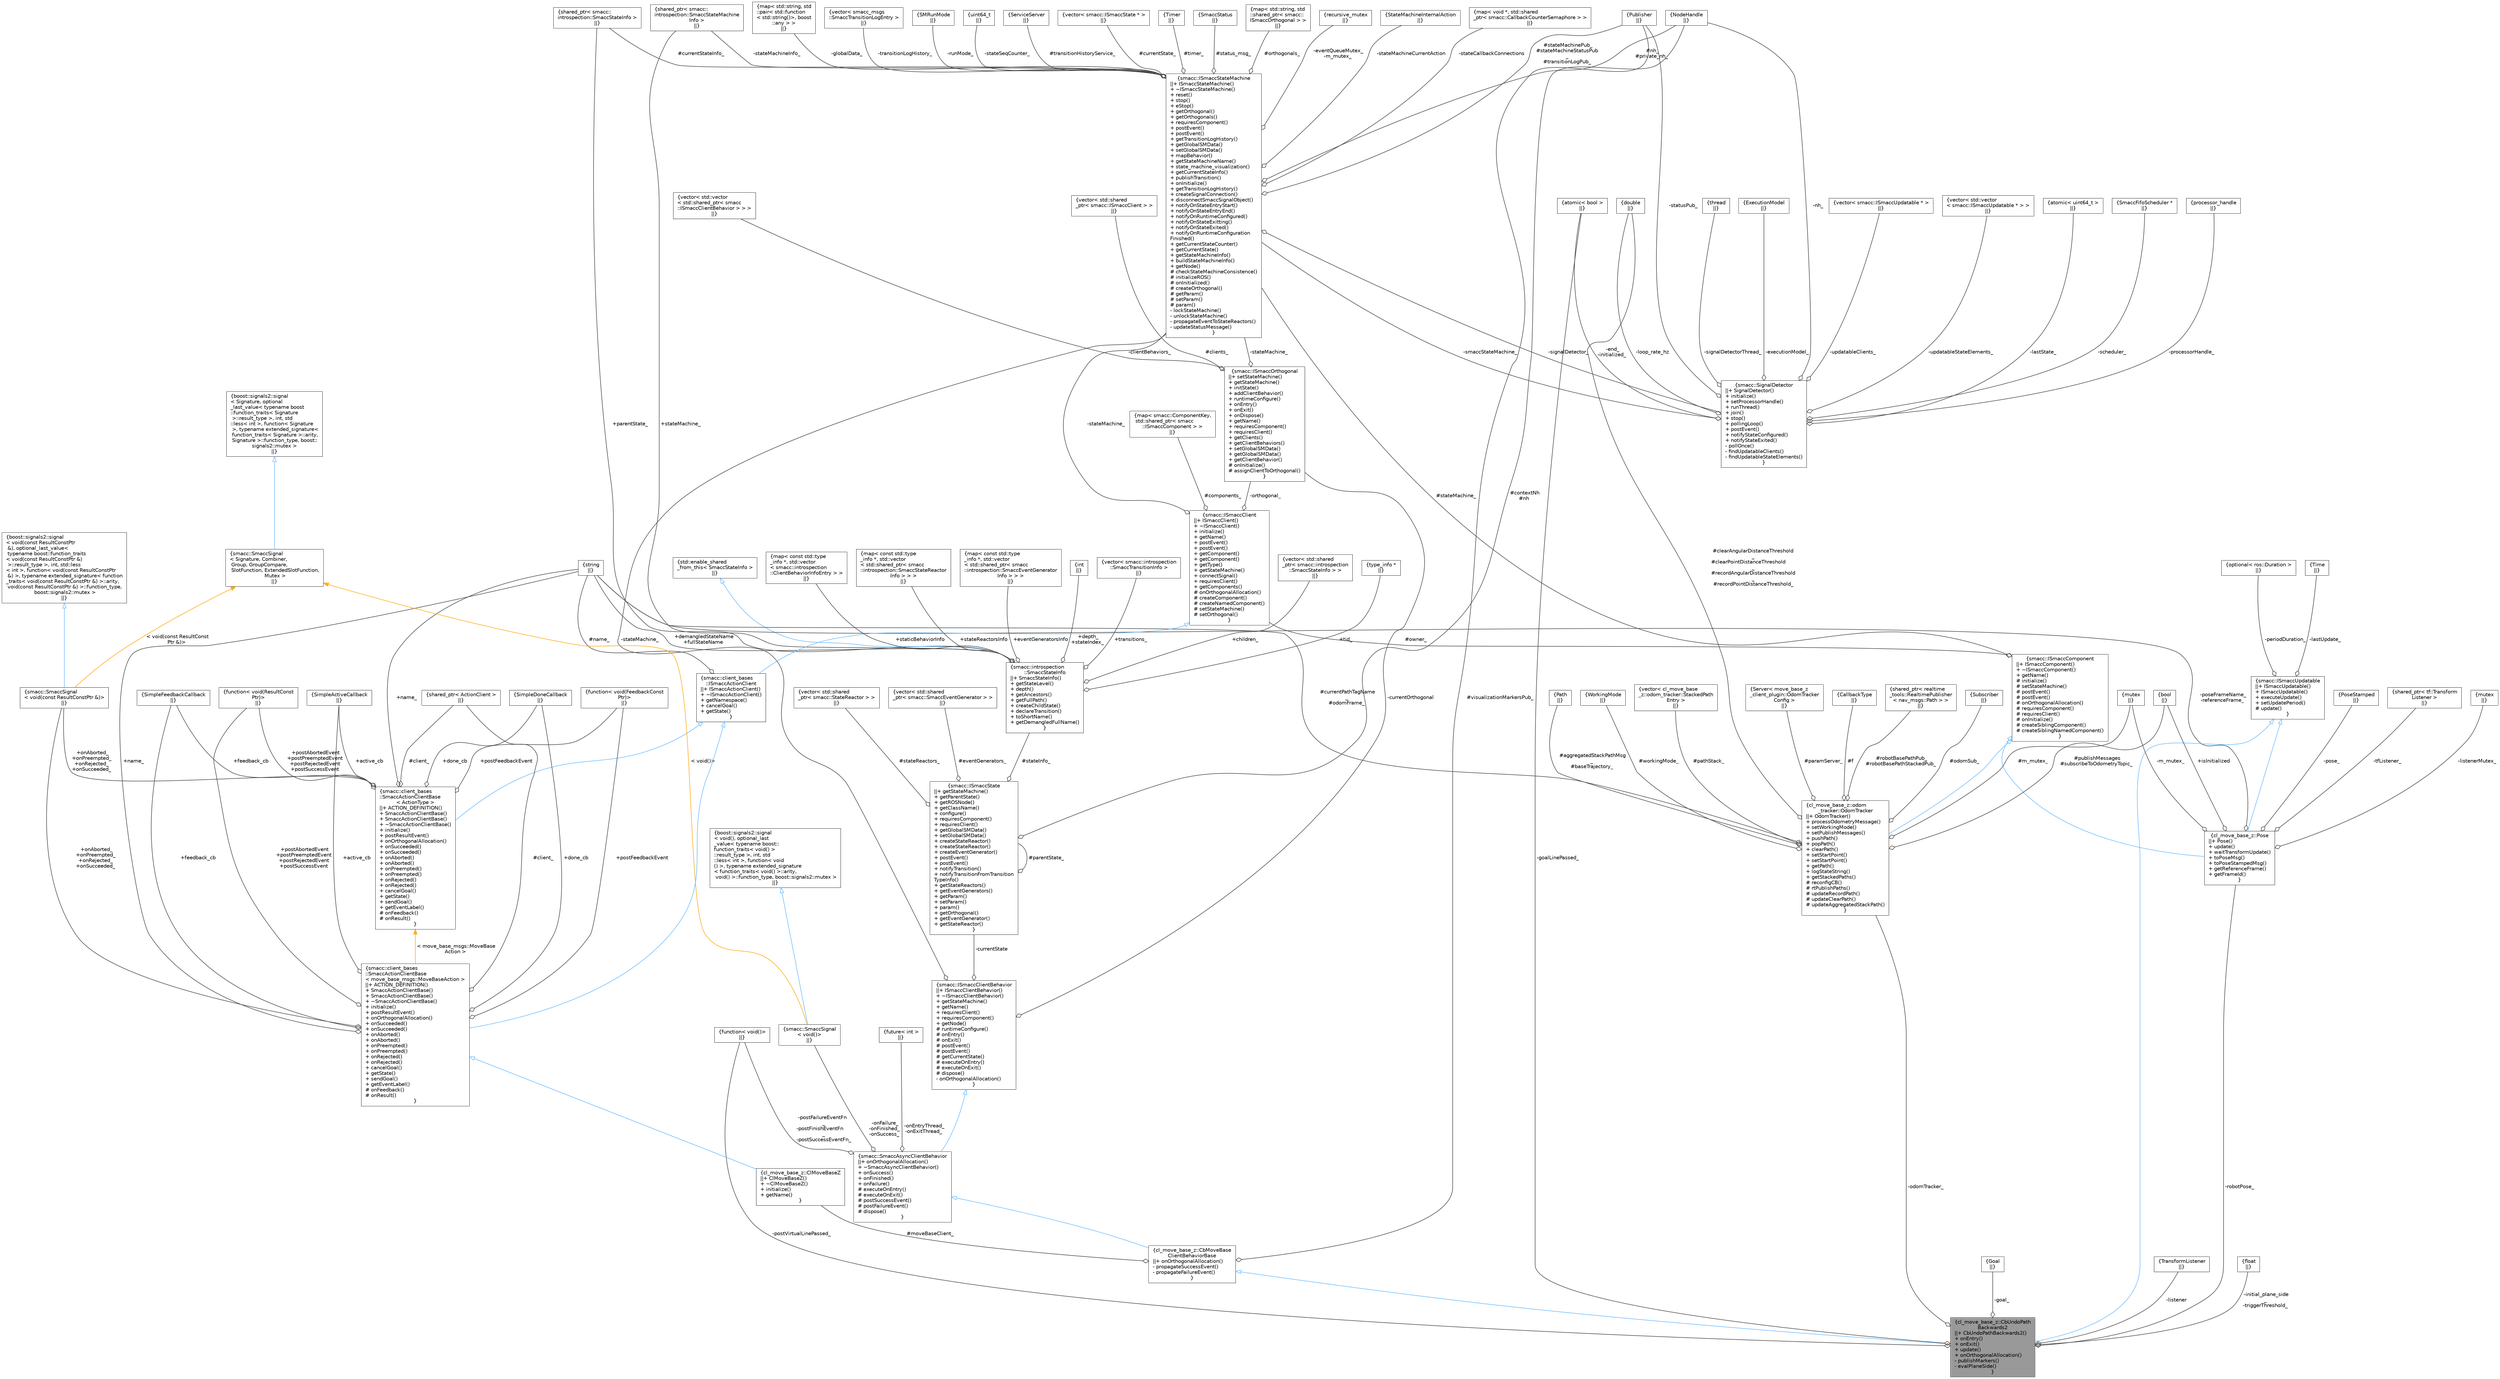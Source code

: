 digraph "cl_move_base_z::CbUndoPathBackwards2"
{
 // LATEX_PDF_SIZE
  bgcolor="transparent";
  edge [fontname=Helvetica,fontsize=10,labelfontname=Helvetica,labelfontsize=10];
  node [fontname=Helvetica,fontsize=10,shape=box,height=0.2,width=0.4];
  Node1 [label="{cl_move_base_z::CbUndoPath\lBackwards2\n||+ CbUndoPathBackwards2()\l+ onEntry()\l+ onExit()\l+ update()\l+ onOrthogonalAllocation()\l- publishMarkers()\l- evalPlaneSide()\l}",height=0.2,width=0.4,color="gray40", fillcolor="grey60", style="filled", fontcolor="black",tooltip=" "];
  Node2 -> Node1 [dir="back",color="steelblue1",style="solid",arrowtail="onormal"];
  Node2 [label="{cl_move_base_z::CbMoveBase\lClientBehaviorBase\n||+ onOrthogonalAllocation()\l- propagateSuccessEvent()\l- propagateFailureEvent()\l}",height=0.2,width=0.4,color="gray40", fillcolor="white", style="filled",URL="$classcl__move__base__z_1_1CbMoveBaseClientBehaviorBase.html",tooltip=" "];
  Node3 -> Node2 [dir="back",color="steelblue1",style="solid",arrowtail="onormal"];
  Node3 [label="{smacc::SmaccAsyncClientBehavior\n||+ onOrthogonalAllocation()\l+ ~SmaccAsyncClientBehavior()\l+ onSuccess()\l+ onFinished()\l+ onFailure()\l# executeOnEntry()\l# executeOnExit()\l# postSuccessEvent()\l# postFailureEvent()\l# dispose()\l}",height=0.2,width=0.4,color="gray40", fillcolor="white", style="filled",URL="$classsmacc_1_1SmaccAsyncClientBehavior.html",tooltip=" "];
  Node4 -> Node3 [dir="back",color="steelblue1",style="solid",arrowtail="onormal"];
  Node4 [label="{smacc::ISmaccClientBehavior\n||+ ISmaccClientBehavior()\l+ ~ISmaccClientBehavior()\l+ getStateMachine()\l+ getName()\l+ requiresClient()\l+ requiresComponent()\l+ getNode()\l# runtimeConfigure()\l# onEntry()\l# onExit()\l# postEvent()\l# postEvent()\l# getCurrentState()\l# executeOnEntry()\l# executeOnExit()\l# dispose()\l- onOrthogonalAllocation()\l}",height=0.2,width=0.4,color="gray40", fillcolor="white", style="filled",URL="$classsmacc_1_1ISmaccClientBehavior.html",tooltip=" "];
  Node5 -> Node4 [color="grey25",style="solid",label=" -stateMachine_" ,arrowhead="odiamond"];
  Node5 [label="{smacc::ISmaccStateMachine\n||+ ISmaccStateMachine()\l+ ~ISmaccStateMachine()\l+ reset()\l+ stop()\l+ eStop()\l+ getOrthogonal()\l+ getOrthogonals()\l+ requiresComponent()\l+ postEvent()\l+ postEvent()\l+ getTransitionLogHistory()\l+ getGlobalSMData()\l+ setGlobalSMData()\l+ mapBehavior()\l+ getStateMachineName()\l+ state_machine_visualization()\l+ getCurrentStateInfo()\l+ publishTransition()\l+ onInitialize()\l+ getTransitionLogHistory()\l+ createSignalConnection()\l+ disconnectSmaccSignalObject()\l+ notifyOnStateEntryStart()\l+ notifyOnStateEntryEnd()\l+ notifyOnRuntimeConfigured()\l+ notifyOnStateExitting()\l+ notifyOnStateExited()\l+ notifyOnRuntimeConfiguration\lFinished()\l+ getCurrentStateCounter()\l+ getCurrentState()\l+ getStateMachineInfo()\l+ buildStateMachineInfo()\l+ getNode()\l# checkStateMachineConsistence()\l# initializeROS()\l# onInitialized()\l# createOrthogonal()\l# getParam()\l# setParam()\l# param()\l- lockStateMachine()\l- unlockStateMachine()\l- propagateEventToStateReactors()\l- updateStatusMessage()\l}",height=0.2,width=0.4,color="gray40", fillcolor="white", style="filled",URL="$classsmacc_1_1ISmaccStateMachine.html",tooltip=" "];
  Node6 -> Node5 [color="grey25",style="solid",label=" #nh_\n#private_nh_" ,arrowhead="odiamond"];
  Node6 [label="{NodeHandle\n||}",height=0.2,width=0.4,color="gray40", fillcolor="white", style="filled",tooltip=" "];
  Node7 -> Node5 [color="grey25",style="solid",label=" #timer_" ,arrowhead="odiamond"];
  Node7 [label="{Timer\n||}",height=0.2,width=0.4,color="gray40", fillcolor="white", style="filled",tooltip=" "];
  Node8 -> Node5 [color="grey25",style="solid",label=" #stateMachinePub_\n#stateMachineStatusPub\l_\n#transitionLogPub_" ,arrowhead="odiamond"];
  Node8 [label="{Publisher\n||}",height=0.2,width=0.4,color="gray40", fillcolor="white", style="filled",tooltip=" "];
  Node9 -> Node5 [color="grey25",style="solid",label=" #transitionHistoryService_" ,arrowhead="odiamond"];
  Node9 [label="{ServiceServer\n||}",height=0.2,width=0.4,color="gray40", fillcolor="white", style="filled",tooltip=" "];
  Node10 -> Node5 [color="grey25",style="solid",label=" #currentState_" ,arrowhead="odiamond"];
  Node10 [label="{vector\< smacc::ISmaccState * \>\n||}",height=0.2,width=0.4,color="gray40", fillcolor="white", style="filled",tooltip=" "];
  Node11 -> Node5 [color="grey25",style="solid",label=" #currentStateInfo_" ,arrowhead="odiamond"];
  Node11 [label="{shared_ptr\< smacc::\lintrospection::SmaccStateInfo \>\n||}",height=0.2,width=0.4,color="gray40", fillcolor="white", style="filled",tooltip=" "];
  Node12 -> Node5 [color="grey25",style="solid",label=" #status_msg_" ,arrowhead="odiamond"];
  Node12 [label="{SmaccStatus\n||}",height=0.2,width=0.4,color="gray40", fillcolor="white", style="filled",tooltip=" "];
  Node13 -> Node5 [color="grey25",style="solid",label=" #orthogonals_" ,arrowhead="odiamond"];
  Node13 [label="{map\< std::string, std\l::shared_ptr\< smacc::\lISmaccOrthogonal \> \>\n||}",height=0.2,width=0.4,color="gray40", fillcolor="white", style="filled",tooltip=" "];
  Node14 -> Node5 [color="grey25",style="solid",label=" -eventQueueMutex_\n-m_mutex_" ,arrowhead="odiamond"];
  Node14 [label="{recursive_mutex\n||}",height=0.2,width=0.4,color="gray40", fillcolor="white", style="filled",tooltip=" "];
  Node15 -> Node5 [color="grey25",style="solid",label=" -stateMachineCurrentAction" ,arrowhead="odiamond"];
  Node15 [label="{StateMachineInternalAction\n||}",height=0.2,width=0.4,color="gray40", fillcolor="white", style="filled",tooltip=" "];
  Node16 -> Node5 [color="grey25",style="solid",label=" -stateCallbackConnections" ,arrowhead="odiamond"];
  Node16 [label="{map\< void *, std::shared\l_ptr\< smacc::CallbackCounterSemaphore \> \>\n||}",height=0.2,width=0.4,color="gray40", fillcolor="white", style="filled",tooltip=" "];
  Node17 -> Node5 [color="grey25",style="solid",label=" -globalData_" ,arrowhead="odiamond"];
  Node17 [label="{map\< std::string, std\l::pair\< std::function\l\< std::string()\>, boost\l::any \> \>\n||}",height=0.2,width=0.4,color="gray40", fillcolor="white", style="filled",tooltip=" "];
  Node18 -> Node5 [color="grey25",style="solid",label=" -transitionLogHistory_" ,arrowhead="odiamond"];
  Node18 [label="{vector\< smacc_msgs\l::SmaccTransitionLogEntry \>\n||}",height=0.2,width=0.4,color="gray40", fillcolor="white", style="filled",tooltip=" "];
  Node19 -> Node5 [color="grey25",style="solid",label=" -runMode_" ,arrowhead="odiamond"];
  Node19 [label="{SMRunMode\n||}",height=0.2,width=0.4,color="gray40", fillcolor="white", style="filled",tooltip=" "];
  Node20 -> Node5 [color="grey25",style="solid",label=" -signalDetector_" ,arrowhead="odiamond"];
  Node20 [label="{smacc::SignalDetector\n||+ SignalDetector()\l+ initialize()\l+ setProcessorHandle()\l+ runThread()\l+ join()\l+ stop()\l+ pollingLoop()\l+ postEvent()\l+ notifyStateConfigured()\l+ notifyStateExited()\l- pollOnce()\l- findUpdatableClients()\l- findUpdatableStateElements()\l}",height=0.2,width=0.4,color="gray40", fillcolor="white", style="filled",URL="$classsmacc_1_1SignalDetector.html",tooltip=" "];
  Node5 -> Node20 [color="grey25",style="solid",label=" -smaccStateMachine_" ,arrowhead="odiamond"];
  Node21 -> Node20 [color="grey25",style="solid",label=" -updatableClients_" ,arrowhead="odiamond"];
  Node21 [label="{vector\< smacc::ISmaccUpdatable * \>\n||}",height=0.2,width=0.4,color="gray40", fillcolor="white", style="filled",tooltip=" "];
  Node22 -> Node20 [color="grey25",style="solid",label=" -updatableStateElements_" ,arrowhead="odiamond"];
  Node22 [label="{vector\< std::vector\l\< smacc::ISmaccUpdatable * \> \>\n||}",height=0.2,width=0.4,color="gray40", fillcolor="white", style="filled",tooltip=" "];
  Node23 -> Node20 [color="grey25",style="solid",label=" -lastState_" ,arrowhead="odiamond"];
  Node23 [label="{atomic\< uint64_t \>\n||}",height=0.2,width=0.4,color="gray40", fillcolor="white", style="filled",tooltip=" "];
  Node24 -> Node20 [color="grey25",style="solid",label=" -loop_rate_hz" ,arrowhead="odiamond"];
  Node24 [label="{double\n||}",height=0.2,width=0.4,color="gray40", fillcolor="white", style="filled",tooltip=" "];
  Node25 -> Node20 [color="grey25",style="solid",label=" -end_\n-initialized_" ,arrowhead="odiamond"];
  Node25 [label="{atomic\< bool \>\n||}",height=0.2,width=0.4,color="gray40", fillcolor="white", style="filled",tooltip=" "];
  Node6 -> Node20 [color="grey25",style="solid",label=" -nh_" ,arrowhead="odiamond"];
  Node8 -> Node20 [color="grey25",style="solid",label=" -statusPub_" ,arrowhead="odiamond"];
  Node26 -> Node20 [color="grey25",style="solid",label=" -scheduler_" ,arrowhead="odiamond"];
  Node26 [label="{SmaccFifoScheduler *\n||}",height=0.2,width=0.4,color="gray40", fillcolor="white", style="filled",tooltip=" "];
  Node27 -> Node20 [color="grey25",style="solid",label=" -processorHandle_" ,arrowhead="odiamond"];
  Node27 [label="{processor_handle\n||}",height=0.2,width=0.4,color="gray40", fillcolor="white", style="filled",tooltip=" "];
  Node28 -> Node20 [color="grey25",style="solid",label=" -signalDetectorThread_" ,arrowhead="odiamond"];
  Node28 [label="{thread\n||}",height=0.2,width=0.4,color="gray40", fillcolor="white", style="filled",tooltip=" "];
  Node29 -> Node20 [color="grey25",style="solid",label=" -executionModel_" ,arrowhead="odiamond"];
  Node29 [label="{ExecutionModel\n||}",height=0.2,width=0.4,color="gray40", fillcolor="white", style="filled",tooltip=" "];
  Node30 -> Node5 [color="grey25",style="solid",label=" -stateSeqCounter_" ,arrowhead="odiamond"];
  Node30 [label="{uint64_t\n||}",height=0.2,width=0.4,color="gray40", fillcolor="white", style="filled",tooltip=" "];
  Node31 -> Node5 [color="grey25",style="solid",label=" -stateMachineInfo_" ,arrowhead="odiamond"];
  Node31 [label="{shared_ptr\< smacc::\lintrospection::SmaccStateMachine\lInfo \>\n||}",height=0.2,width=0.4,color="gray40", fillcolor="white", style="filled",tooltip=" "];
  Node32 -> Node4 [color="grey25",style="solid",label=" -currentState" ,arrowhead="odiamond"];
  Node32 [label="{smacc::ISmaccState\n||+ getStateMachine()\l+ getParentState()\l+ getROSNode()\l+ getClassName()\l+ configure()\l+ requiresComponent()\l+ requiresClient()\l+ getGlobalSMData()\l+ setGlobalSMData()\l+ createStateReactor()\l+ createStateReactor()\l+ createEventGenerator()\l+ postEvent()\l+ postEvent()\l+ notifyTransition()\l+ notifyTransitionFromTransition\lTypeInfo()\l+ getStateReactors()\l+ getEventGenerators()\l+ getParam()\l+ setParam()\l+ param()\l+ getOrthogonal()\l+ getEventGenerator()\l+ getStateReactor()\l}",height=0.2,width=0.4,color="gray40", fillcolor="white", style="filled",URL="$classsmacc_1_1ISmaccState.html",tooltip=" "];
  Node33 -> Node32 [color="grey25",style="solid",label=" #stateReactors_" ,arrowhead="odiamond"];
  Node33 [label="{vector\< std::shared\l_ptr\< smacc::StateReactor \> \>\n||}",height=0.2,width=0.4,color="gray40", fillcolor="white", style="filled",tooltip=" "];
  Node34 -> Node32 [color="grey25",style="solid",label=" #eventGenerators_" ,arrowhead="odiamond"];
  Node34 [label="{vector\< std::shared\l_ptr\< smacc::SmaccEventGenerator \> \>\n||}",height=0.2,width=0.4,color="gray40", fillcolor="white", style="filled",tooltip=" "];
  Node6 -> Node32 [color="grey25",style="solid",label=" #contextNh\n#nh" ,arrowhead="odiamond"];
  Node32 -> Node32 [color="grey25",style="solid",label=" #parentState_" ,arrowhead="odiamond"];
  Node35 -> Node32 [color="grey25",style="solid",label=" #stateInfo_" ,arrowhead="odiamond"];
  Node35 [label="{smacc::introspection\l::SmaccStateInfo\n||+ SmaccStateInfo()\l+ getStateLevel()\l+ depth()\l+ getAncestors()\l+ getFullPath()\l+ createChildState()\l+ declareTransition()\l+ toShortName()\l+ getDemangledFullName()\l}",height=0.2,width=0.4,color="gray40", fillcolor="white", style="filled",URL="$classsmacc_1_1introspection_1_1SmaccStateInfo.html",tooltip=" "];
  Node36 -> Node35 [dir="back",color="steelblue1",style="solid",arrowtail="onormal"];
  Node36 [label="{std::enable_shared\l_from_this\< SmaccStateInfo \>\n||}",height=0.2,width=0.4,color="gray40", fillcolor="white", style="filled",tooltip=" "];
  Node37 -> Node35 [color="grey25",style="solid",label=" +staticBehaviorInfo" ,arrowhead="odiamond"];
  Node37 [label="{map\< const std::type\l_info *, std::vector\l\< smacc::introspection\l::ClientBehaviorInfoEntry \> \>\n||}",height=0.2,width=0.4,color="gray40", fillcolor="white", style="filled",tooltip=" "];
  Node38 -> Node35 [color="grey25",style="solid",label=" +stateReactorsInfo" ,arrowhead="odiamond"];
  Node38 [label="{map\< const std::type\l_info *, std::vector\l\< std::shared_ptr\< smacc\l::introspection::SmaccStateReactor\lInfo \> \> \>\n||}",height=0.2,width=0.4,color="gray40", fillcolor="white", style="filled",tooltip=" "];
  Node39 -> Node35 [color="grey25",style="solid",label=" +eventGeneratorsInfo" ,arrowhead="odiamond"];
  Node39 [label="{map\< const std::type\l_info *, std::vector\l\< std::shared_ptr\< smacc\l::introspection::SmaccEventGenerator\lInfo \> \> \>\n||}",height=0.2,width=0.4,color="gray40", fillcolor="white", style="filled",tooltip=" "];
  Node40 -> Node35 [color="grey25",style="solid",label=" +depth_\n+stateIndex_" ,arrowhead="odiamond"];
  Node40 [label="{int\n||}",height=0.2,width=0.4,color="gray40", fillcolor="white", style="filled",tooltip=" "];
  Node41 -> Node35 [color="grey25",style="solid",label=" +demangledStateName\n+fullStateName" ,arrowhead="odiamond"];
  Node41 [label="{string\n||}",height=0.2,width=0.4,color="gray40", fillcolor="white", style="filled",tooltip=" "];
  Node31 -> Node35 [color="grey25",style="solid",label=" +stateMachine_" ,arrowhead="odiamond"];
  Node11 -> Node35 [color="grey25",style="solid",label=" +parentState_" ,arrowhead="odiamond"];
  Node42 -> Node35 [color="grey25",style="solid",label=" +transitions_" ,arrowhead="odiamond"];
  Node42 [label="{vector\< smacc::introspection\l::SmaccTransitionInfo \>\n||}",height=0.2,width=0.4,color="gray40", fillcolor="white", style="filled",tooltip=" "];
  Node43 -> Node35 [color="grey25",style="solid",label=" +children_" ,arrowhead="odiamond"];
  Node43 [label="{vector\< std::shared\l_ptr\< smacc::introspection\l::SmaccStateInfo \> \>\n||}",height=0.2,width=0.4,color="gray40", fillcolor="white", style="filled",tooltip=" "];
  Node44 -> Node35 [color="grey25",style="solid",label=" +tid_" ,arrowhead="odiamond"];
  Node44 [label="{type_info *\n||}",height=0.2,width=0.4,color="gray40", fillcolor="white", style="filled",tooltip=" "];
  Node45 -> Node4 [color="grey25",style="solid",label=" -currentOrthogonal" ,arrowhead="odiamond"];
  Node45 [label="{smacc::ISmaccOrthogonal\n||+ setStateMachine()\l+ getStateMachine()\l+ initState()\l+ addClientBehavior()\l+ runtimeConfigure()\l+ onEntry()\l+ onExit()\l+ onDispose()\l+ getName()\l+ requiresComponent()\l+ requiresClient()\l+ getClients()\l+ getClientBehaviors()\l+ setGlobalSMData()\l+ getGlobalSMData()\l+ getClientBehavior()\l# onInitialize()\l# assignClientToOrthogonal()\l}",height=0.2,width=0.4,color="gray40", fillcolor="white", style="filled",URL="$classsmacc_1_1ISmaccOrthogonal.html",tooltip=" "];
  Node46 -> Node45 [color="grey25",style="solid",label=" #clients_" ,arrowhead="odiamond"];
  Node46 [label="{vector\< std::shared\l_ptr\< smacc::ISmaccClient \> \>\n||}",height=0.2,width=0.4,color="gray40", fillcolor="white", style="filled",tooltip=" "];
  Node5 -> Node45 [color="grey25",style="solid",label=" -stateMachine_" ,arrowhead="odiamond"];
  Node47 -> Node45 [color="grey25",style="solid",label=" -clientBehaviors_" ,arrowhead="odiamond"];
  Node47 [label="{vector\< std::vector\l\< std::shared_ptr\< smacc\l::ISmaccClientBehavior \> \> \>\n||}",height=0.2,width=0.4,color="gray40", fillcolor="white", style="filled",tooltip=" "];
  Node48 -> Node3 [color="grey25",style="solid",label=" -onEntryThread_\n-onExitThread_" ,arrowhead="odiamond"];
  Node48 [label="{future\< int \>\n||}",height=0.2,width=0.4,color="gray40", fillcolor="white", style="filled",tooltip=" "];
  Node49 -> Node3 [color="grey25",style="solid",label=" -postFailureEventFn\l_\n-postFinishEventFn\l_\n-postSuccessEventFn_" ,arrowhead="odiamond"];
  Node49 [label="{function\< void()\>\n||}",height=0.2,width=0.4,color="gray40", fillcolor="white", style="filled",tooltip=" "];
  Node50 -> Node3 [color="grey25",style="solid",label=" -onFailure_\n-onFinished_\n-onSuccess_" ,arrowhead="odiamond"];
  Node50 [label="{smacc::SmaccSignal\l\< void()\>\n||}",height=0.2,width=0.4,color="gray40", fillcolor="white", style="filled",URL="$classsmacc_1_1SmaccSignal.html",tooltip=" "];
  Node51 -> Node50 [dir="back",color="steelblue1",style="solid",arrowtail="onormal"];
  Node51 [label="{boost::signals2::signal\l\< void(), optional_last\l_value\< typename boost::\lfunction_traits\< void() \>\l::result_type \>, int, std\l::less\< int \>, function\< void\l() \>, typename extended_signature\l\< function_traits\< void() \>::arity,\l void() \>::function_type, boost::signals2::mutex \>\n||}",height=0.2,width=0.4,color="gray40", fillcolor="white", style="filled",tooltip=" "];
  Node52 -> Node50 [dir="back",color="orange",style="solid",label=" \< void()\>" ];
  Node52 [label="{smacc::SmaccSignal\l\< Signature, Combiner,\l Group, GroupCompare,\l SlotFunction, ExtendedSlotFunction,\l Mutex \>\n||}",height=0.2,width=0.4,color="gray40", fillcolor="white", style="filled",URL="$classsmacc_1_1SmaccSignal.html",tooltip=" "];
  Node53 -> Node52 [dir="back",color="steelblue1",style="solid",arrowtail="onormal"];
  Node53 [label="{boost::signals2::signal\l\< Signature, optional\l_last_value\< typename boost\l::function_traits\< Signature\l \>::result_type \>, int, std\l::less\< int \>, function\< Signature\l \>, typename extended_signature\<\l function_traits\< Signature \>::arity,\l Signature \>::function_type, boost::\lsignals2::mutex \>\n||}",height=0.2,width=0.4,color="gray40", fillcolor="white", style="filled",tooltip=" "];
  Node54 -> Node2 [color="grey25",style="solid",label=" #moveBaseClient_" ,arrowhead="odiamond"];
  Node54 [label="{cl_move_base_z::ClMoveBaseZ\n||+ ClMoveBaseZ()\l+ ~ClMoveBaseZ()\l+ initialize()\l+ getName()\l}",height=0.2,width=0.4,color="gray40", fillcolor="white", style="filled",URL="$classcl__move__base__z_1_1ClMoveBaseZ.html",tooltip=" "];
  Node55 -> Node54 [dir="back",color="steelblue1",style="solid",arrowtail="onormal"];
  Node55 [label="{smacc::client_bases\l::SmaccActionClientBase\l\< move_base_msgs::MoveBaseAction \>\n||+ ACTION_DEFINITION()\l+ SmaccActionClientBase()\l+ SmaccActionClientBase()\l+ ~SmaccActionClientBase()\l+ initialize()\l+ postResultEvent()\l+ onOrthogonalAllocation()\l+ onSucceeded()\l+ onSucceeded()\l+ onAborted()\l+ onAborted()\l+ onPreempted()\l+ onPreempted()\l+ onRejected()\l+ onRejected()\l+ cancelGoal()\l+ getState()\l+ sendGoal()\l+ getEventLabel()\l# onFeedback()\l# onResult()\l}",height=0.2,width=0.4,color="gray40", fillcolor="white", style="filled",URL="$classsmacc_1_1client__bases_1_1SmaccActionClientBase.html",tooltip=" "];
  Node56 -> Node55 [dir="back",color="steelblue1",style="solid",arrowtail="onormal"];
  Node56 [label="{smacc::client_bases\l::ISmaccActionClient\n||+ ISmaccActionClient()\l+ ~ISmaccActionClient()\l+ getNamespace()\l+ cancelGoal()\l+ getState()\l}",height=0.2,width=0.4,color="gray40", fillcolor="white", style="filled",URL="$classsmacc_1_1client__bases_1_1ISmaccActionClient.html",tooltip=" "];
  Node57 -> Node56 [dir="back",color="steelblue1",style="solid",arrowtail="onormal"];
  Node57 [label="{smacc::ISmaccClient\n||+ ISmaccClient()\l+ ~ISmaccClient()\l+ initialize()\l+ getName()\l+ postEvent()\l+ postEvent()\l+ getComponent()\l+ getComponent()\l+ getType()\l+ getStateMachine()\l+ connectSignal()\l+ requiresClient()\l+ getComponents()\l# onOrthogonalAllocation()\l# createComponent()\l# createNamedComponent()\l# setStateMachine()\l# setOrthogonal()\l}",height=0.2,width=0.4,color="gray40", fillcolor="white", style="filled",URL="$classsmacc_1_1ISmaccClient.html",tooltip=" "];
  Node58 -> Node57 [color="grey25",style="solid",label=" #components_" ,arrowhead="odiamond"];
  Node58 [label="{map\< smacc::ComponentKey,\l std::shared_ptr\< smacc\l::ISmaccComponent \> \>\n||}",height=0.2,width=0.4,color="gray40", fillcolor="white", style="filled",tooltip=" "];
  Node5 -> Node57 [color="grey25",style="solid",label=" -stateMachine_" ,arrowhead="odiamond"];
  Node45 -> Node57 [color="grey25",style="solid",label=" -orthogonal_" ,arrowhead="odiamond"];
  Node41 -> Node56 [color="grey25",style="solid",label=" #name_" ,arrowhead="odiamond"];
  Node41 -> Node55 [color="grey25",style="solid",label=" +name_" ,arrowhead="odiamond"];
  Node59 -> Node55 [color="grey25",style="solid",label=" +onAborted_\n+onPreempted_\n+onRejected_\n+onSucceeded_" ,arrowhead="odiamond"];
  Node59 [label="{smacc::SmaccSignal\l\< void(const ResultConstPtr &)\>\n||}",height=0.2,width=0.4,color="gray40", fillcolor="white", style="filled",URL="$classsmacc_1_1SmaccSignal.html",tooltip=" "];
  Node60 -> Node59 [dir="back",color="steelblue1",style="solid",arrowtail="onormal"];
  Node60 [label="{boost::signals2::signal\l\< void(const ResultConstPtr\l &), optional_last_value\<\l typename boost::function_traits\l\< void(const ResultConstPtr &)\l \>::result_type \>, int, std::less\l\< int \>, function\< void(const ResultConstPtr\l &) \>, typename extended_signature\< function\l_traits\< void(const ResultConstPtr &) \>::arity,\l void(const ResultConstPtr &) \>::function_type,\l boost::signals2::mutex \>\n||}",height=0.2,width=0.4,color="gray40", fillcolor="white", style="filled",tooltip=" "];
  Node52 -> Node59 [dir="back",color="orange",style="solid",label=" \< void(const ResultConst\lPtr &)\>" ];
  Node61 -> Node55 [color="grey25",style="solid",label=" +postAbortedEvent\n+postPreemptedEvent\n+postRejectedEvent\n+postSuccessEvent" ,arrowhead="odiamond"];
  Node61 [label="{function\< void(ResultConst\lPtr)\>\n||}",height=0.2,width=0.4,color="gray40", fillcolor="white", style="filled",tooltip=" "];
  Node62 -> Node55 [color="grey25",style="solid",label=" +postFeedbackEvent" ,arrowhead="odiamond"];
  Node62 [label="{function\< void(FeedbackConst\lPtr)\>\n||}",height=0.2,width=0.4,color="gray40", fillcolor="white", style="filled",tooltip=" "];
  Node63 -> Node55 [color="grey25",style="solid",label=" +done_cb" ,arrowhead="odiamond"];
  Node63 [label="{SimpleDoneCallback\n||}",height=0.2,width=0.4,color="gray40", fillcolor="white", style="filled",tooltip=" "];
  Node64 -> Node55 [color="grey25",style="solid",label=" +active_cb" ,arrowhead="odiamond"];
  Node64 [label="{SimpleActiveCallback\n||}",height=0.2,width=0.4,color="gray40", fillcolor="white", style="filled",tooltip=" "];
  Node65 -> Node55 [color="grey25",style="solid",label=" +feedback_cb" ,arrowhead="odiamond"];
  Node65 [label="{SimpleFeedbackCallback\n||}",height=0.2,width=0.4,color="gray40", fillcolor="white", style="filled",tooltip=" "];
  Node66 -> Node55 [color="grey25",style="solid",label=" #client_" ,arrowhead="odiamond"];
  Node66 [label="{shared_ptr\< ActionClient \>\n||}",height=0.2,width=0.4,color="gray40", fillcolor="white", style="filled",tooltip=" "];
  Node67 -> Node55 [dir="back",color="orange",style="solid",label=" \< move_base_msgs::MoveBase\lAction \>" ];
  Node67 [label="{smacc::client_bases\l::SmaccActionClientBase\l\< ActionType \>\n||+ ACTION_DEFINITION()\l+ SmaccActionClientBase()\l+ SmaccActionClientBase()\l+ ~SmaccActionClientBase()\l+ initialize()\l+ postResultEvent()\l+ onOrthogonalAllocation()\l+ onSucceeded()\l+ onSucceeded()\l+ onAborted()\l+ onAborted()\l+ onPreempted()\l+ onPreempted()\l+ onRejected()\l+ onRejected()\l+ cancelGoal()\l+ getState()\l+ sendGoal()\l+ getEventLabel()\l# onFeedback()\l# onResult()\l}",height=0.2,width=0.4,color="gray40", fillcolor="white", style="filled",URL="$classsmacc_1_1client__bases_1_1SmaccActionClientBase.html",tooltip=" "];
  Node56 -> Node67 [dir="back",color="steelblue1",style="solid",arrowtail="onormal"];
  Node41 -> Node67 [color="grey25",style="solid",label=" +name_" ,arrowhead="odiamond"];
  Node59 -> Node67 [color="grey25",style="solid",label=" +onAborted_\n+onPreempted_\n+onRejected_\n+onSucceeded_" ,arrowhead="odiamond"];
  Node61 -> Node67 [color="grey25",style="solid",label=" +postAbortedEvent\n+postPreemptedEvent\n+postRejectedEvent\n+postSuccessEvent" ,arrowhead="odiamond"];
  Node62 -> Node67 [color="grey25",style="solid",label=" +postFeedbackEvent" ,arrowhead="odiamond"];
  Node63 -> Node67 [color="grey25",style="solid",label=" +done_cb" ,arrowhead="odiamond"];
  Node64 -> Node67 [color="grey25",style="solid",label=" +active_cb" ,arrowhead="odiamond"];
  Node65 -> Node67 [color="grey25",style="solid",label=" +feedback_cb" ,arrowhead="odiamond"];
  Node66 -> Node67 [color="grey25",style="solid",label=" #client_" ,arrowhead="odiamond"];
  Node8 -> Node2 [color="grey25",style="solid",label=" #visualizationMarkersPub_" ,arrowhead="odiamond"];
  Node68 -> Node1 [dir="back",color="steelblue1",style="solid",arrowtail="onormal"];
  Node68 [label="{smacc::ISmaccUpdatable\n||+ ISmaccUpdatable()\l+ ISmaccUpdatable()\l+ executeUpdate()\l+ setUpdatePeriod()\l# update()\l}",height=0.2,width=0.4,color="gray40", fillcolor="white", style="filled",URL="$classsmacc_1_1ISmaccUpdatable.html",tooltip=" "];
  Node69 -> Node68 [color="grey25",style="solid",label=" -periodDuration_" ,arrowhead="odiamond"];
  Node69 [label="{optional\< ros::Duration \>\n||}",height=0.2,width=0.4,color="gray40", fillcolor="white", style="filled",tooltip=" "];
  Node70 -> Node68 [color="grey25",style="solid",label=" -lastUpdate_" ,arrowhead="odiamond"];
  Node70 [label="{Time\n||}",height=0.2,width=0.4,color="gray40", fillcolor="white", style="filled",tooltip=" "];
  Node71 -> Node1 [color="grey25",style="solid",label=" -goal_" ,arrowhead="odiamond"];
  Node71 [label="{Goal\n||}",height=0.2,width=0.4,color="gray40", fillcolor="white", style="filled",tooltip=" "];
  Node72 -> Node1 [color="grey25",style="solid",label=" -odomTracker_" ,arrowhead="odiamond"];
  Node72 [label="{cl_move_base_z::odom\l_tracker::OdomTracker\n||+ OdomTracker()\l+ processOdometryMessage()\l+ setWorkingMode()\l+ setPublishMessages()\l+ pushPath()\l+ popPath()\l+ clearPath()\l+ setStartPoint()\l+ setStartPoint()\l+ getPath()\l+ logStateString()\l+ getStackedPaths()\l# reconfigCB()\l# rtPublishPaths()\l# updateRecordPath()\l# updateClearPath()\l# updateAggregatedStackPath()\l}",height=0.2,width=0.4,color="gray40", fillcolor="white", style="filled",URL="$classcl__move__base__z_1_1odom__tracker_1_1OdomTracker.html",tooltip="This class track the required distance of the cord based on the external localization system."];
  Node73 -> Node72 [dir="back",color="steelblue1",style="solid",arrowtail="onormal"];
  Node73 [label="{smacc::ISmaccComponent\n||+ ISmaccComponent()\l+ ~ISmaccComponent()\l+ getName()\l# initialize()\l# setStateMachine()\l# postEvent()\l# postEvent()\l# onOrthogonalAllocation()\l# requiresComponent()\l# requiresClient()\l# onInitialize()\l# createSiblingComponent()\l# createSiblingNamedComponent()\l}",height=0.2,width=0.4,color="gray40", fillcolor="white", style="filled",URL="$classsmacc_1_1ISmaccComponent.html",tooltip=" "];
  Node5 -> Node73 [color="grey25",style="solid",label=" #stateMachine_" ,arrowhead="odiamond"];
  Node57 -> Node73 [color="grey25",style="solid",label=" #owner_" ,arrowhead="odiamond"];
  Node74 -> Node72 [color="grey25",style="solid",label=" #paramServer_" ,arrowhead="odiamond"];
  Node74 [label="{Server\< move_base_z\l_client_plugin::OdomTracker\lConfig \>\n||}",height=0.2,width=0.4,color="gray40", fillcolor="white", style="filled",tooltip=" "];
  Node75 -> Node72 [color="grey25",style="solid",label=" #f" ,arrowhead="odiamond"];
  Node75 [label="{CallbackType\n||}",height=0.2,width=0.4,color="gray40", fillcolor="white", style="filled",tooltip=" "];
  Node76 -> Node72 [color="grey25",style="solid",label=" #robotBasePathPub_\n#robotBasePathStackedPub_" ,arrowhead="odiamond"];
  Node76 [label="{shared_ptr\< realtime\l_tools::RealtimePublisher\l\< nav_msgs::Path \> \>\n||}",height=0.2,width=0.4,color="gray40", fillcolor="white", style="filled",tooltip=" "];
  Node77 -> Node72 [color="grey25",style="solid",label=" #odomSub_" ,arrowhead="odiamond"];
  Node77 [label="{Subscriber\n||}",height=0.2,width=0.4,color="gray40", fillcolor="white", style="filled",tooltip=" "];
  Node24 -> Node72 [color="grey25",style="solid",label=" #clearAngularDistanceThreshold\l_\n#clearPointDistanceThreshold\l_\n#recordAngularDistanceThreshold\l_\n#recordPointDistanceThreshold_" ,arrowhead="odiamond"];
  Node41 -> Node72 [color="grey25",style="solid",label=" #currentPathTagName\l_\n#odomFrame_" ,arrowhead="odiamond"];
  Node78 -> Node72 [color="grey25",style="solid",label=" #publishMessages\n#subscribeToOdometryTopic_" ,arrowhead="odiamond"];
  Node78 [label="{bool\n||}",height=0.2,width=0.4,color="gray40", fillcolor="white", style="filled",URL="$classbool.html",tooltip=" "];
  Node79 -> Node72 [color="grey25",style="solid",label=" #aggregatedStackPathMsg\l_\n#baseTrajectory_" ,arrowhead="odiamond"];
  Node79 [label="{Path\n||}",height=0.2,width=0.4,color="gray40", fillcolor="white", style="filled",tooltip=" "];
  Node80 -> Node72 [color="grey25",style="solid",label=" #workingMode_" ,arrowhead="odiamond"];
  Node80 [label="{WorkingMode\n||}",height=0.2,width=0.4,color="gray40", fillcolor="white", style="filled",tooltip=" "];
  Node81 -> Node72 [color="grey25",style="solid",label=" #pathStack_" ,arrowhead="odiamond"];
  Node81 [label="{vector\< cl_move_base\l_z::odom_tracker::StackedPath\lEntry \>\n||}",height=0.2,width=0.4,color="gray40", fillcolor="white", style="filled",tooltip=" "];
  Node82 -> Node72 [color="grey25",style="solid",label=" #m_mutex_" ,arrowhead="odiamond"];
  Node82 [label="{mutex\n||}",height=0.2,width=0.4,color="gray40", fillcolor="white", style="filled",tooltip=" "];
  Node83 -> Node1 [color="grey25",style="solid",label=" -listener" ,arrowhead="odiamond"];
  Node83 [label="{TransformListener\n||}",height=0.2,width=0.4,color="gray40", fillcolor="white", style="filled",tooltip=" "];
  Node84 -> Node1 [color="grey25",style="solid",label=" -robotPose_" ,arrowhead="odiamond"];
  Node84 [label="{cl_move_base_z::Pose\n||+ Pose()\l+ update()\l+ waitTransformUpdate()\l+ toPoseMsg()\l+ toPoseStampedMsg()\l+ getReferenceFrame()\l+ getFrameId()\l}",height=0.2,width=0.4,color="gray40", fillcolor="white", style="filled",URL="$classcl__move__base__z_1_1Pose.html",tooltip=" "];
  Node73 -> Node84 [dir="back",color="steelblue1",style="solid",arrowtail="onormal"];
  Node68 -> Node84 [dir="back",color="steelblue1",style="solid",arrowtail="onormal"];
  Node78 -> Node84 [color="grey25",style="solid",label=" +isInitialized" ,arrowhead="odiamond"];
  Node85 -> Node84 [color="grey25",style="solid",label=" -pose_" ,arrowhead="odiamond"];
  Node85 [label="{PoseStamped\n||}",height=0.2,width=0.4,color="gray40", fillcolor="white", style="filled",tooltip=" "];
  Node86 -> Node84 [color="grey25",style="solid",label=" -tfListener_" ,arrowhead="odiamond"];
  Node86 [label="{shared_ptr\< tf::Transform\lListener \>\n||}",height=0.2,width=0.4,color="gray40", fillcolor="white", style="filled",tooltip=" "];
  Node87 -> Node84 [color="grey25",style="solid",label=" -listenerMutex_" ,arrowhead="odiamond"];
  Node87 [label="{mutex\n||}",height=0.2,width=0.4,color="gray40", fillcolor="white", style="filled",tooltip=" "];
  Node41 -> Node84 [color="grey25",style="solid",label=" -poseFrameName_\n-referenceFrame_" ,arrowhead="odiamond"];
  Node82 -> Node84 [color="grey25",style="solid",label=" -m_mutex_" ,arrowhead="odiamond"];
  Node25 -> Node1 [color="grey25",style="solid",label=" -goalLinePassed_" ,arrowhead="odiamond"];
  Node88 -> Node1 [color="grey25",style="solid",label=" -initial_plane_side\l_\n-triggerThreshold_" ,arrowhead="odiamond"];
  Node88 [label="{float\n||}",height=0.2,width=0.4,color="gray40", fillcolor="white", style="filled",tooltip=" "];
  Node49 -> Node1 [color="grey25",style="solid",label=" -postVirtualLinePassed_" ,arrowhead="odiamond"];
}
